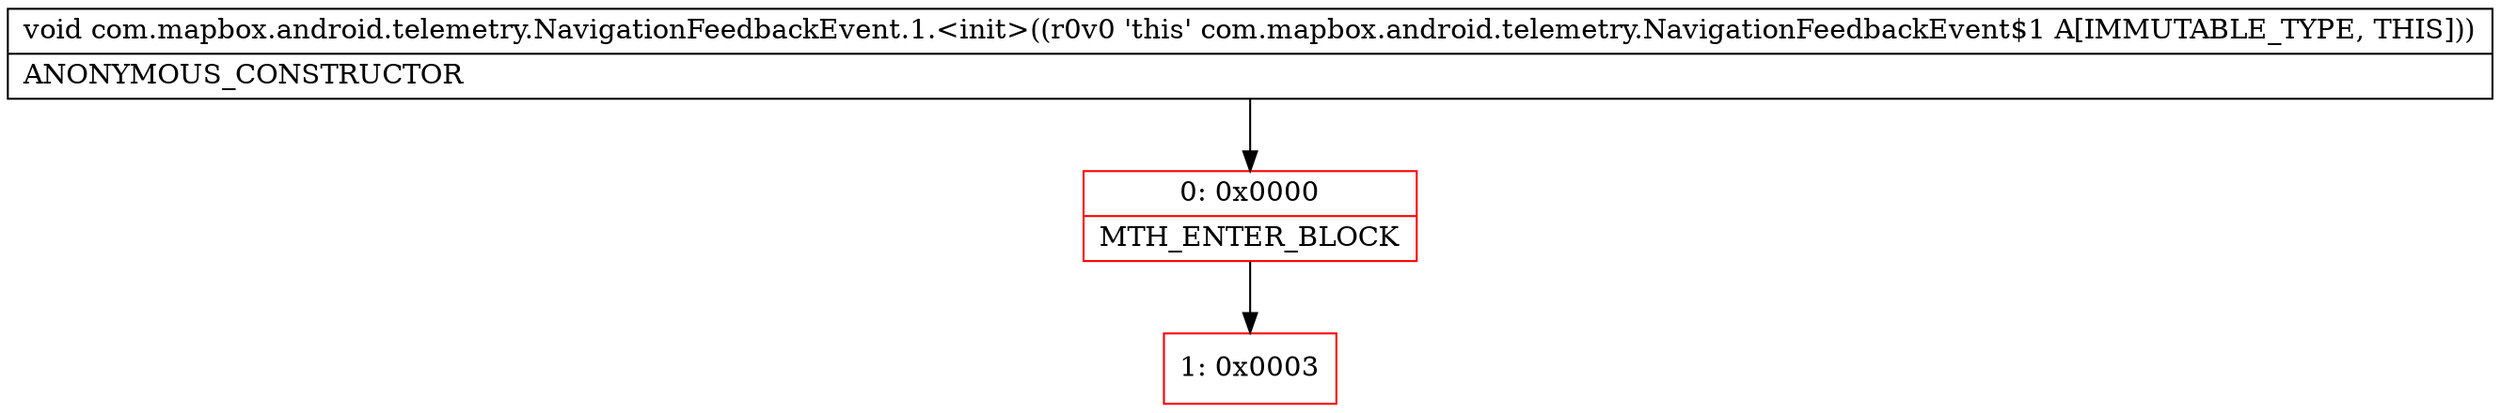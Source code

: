 digraph "CFG forcom.mapbox.android.telemetry.NavigationFeedbackEvent.1.\<init\>()V" {
subgraph cluster_Region_1063609166 {
label = "R(0)";
node [shape=record,color=blue];
}
Node_0 [shape=record,color=red,label="{0\:\ 0x0000|MTH_ENTER_BLOCK\l}"];
Node_1 [shape=record,color=red,label="{1\:\ 0x0003}"];
MethodNode[shape=record,label="{void com.mapbox.android.telemetry.NavigationFeedbackEvent.1.\<init\>((r0v0 'this' com.mapbox.android.telemetry.NavigationFeedbackEvent$1 A[IMMUTABLE_TYPE, THIS]))  | ANONYMOUS_CONSTRUCTOR\l}"];
MethodNode -> Node_0;
Node_0 -> Node_1;
}

